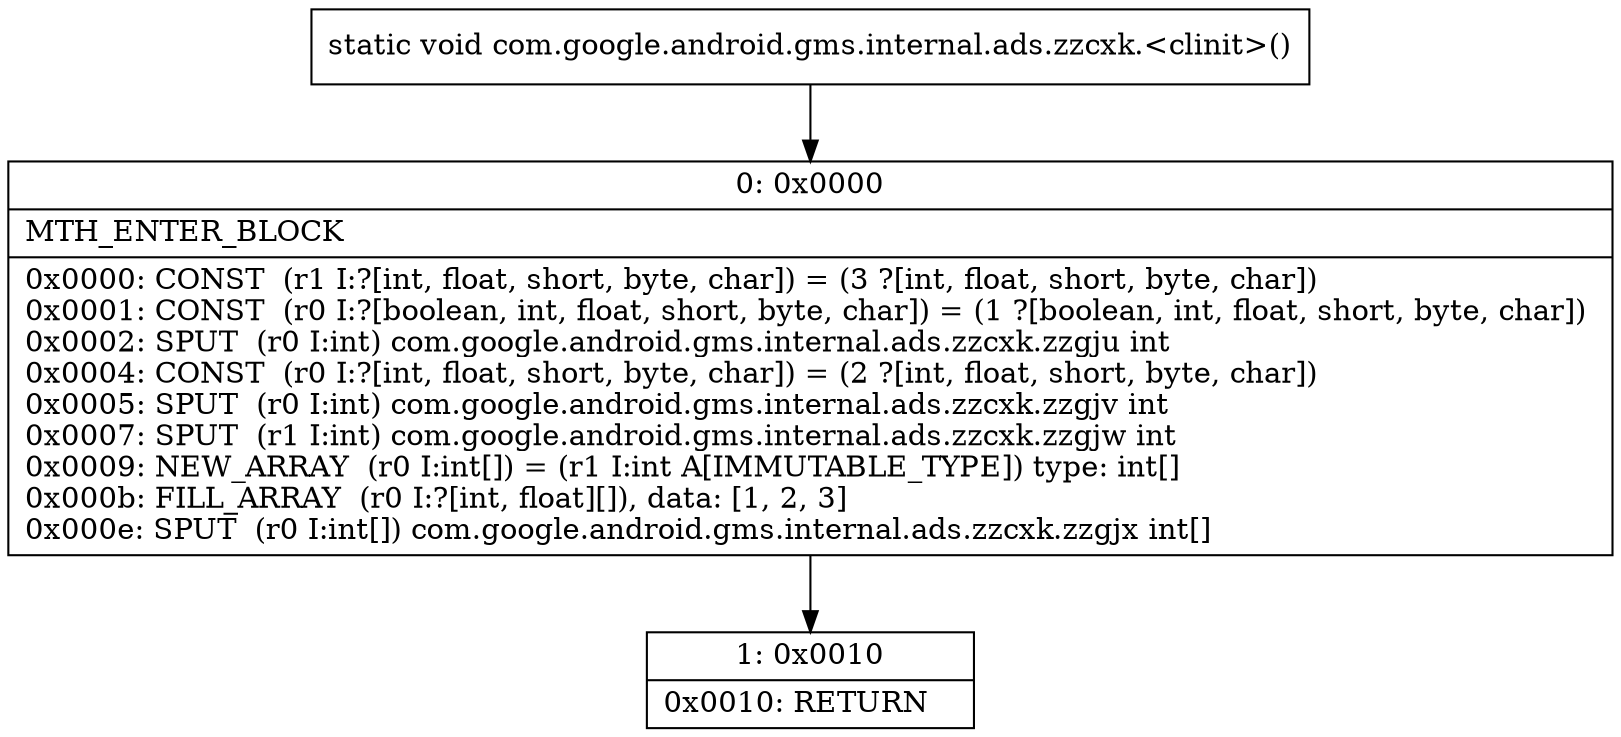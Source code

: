 digraph "CFG forcom.google.android.gms.internal.ads.zzcxk.\<clinit\>()V" {
Node_0 [shape=record,label="{0\:\ 0x0000|MTH_ENTER_BLOCK\l|0x0000: CONST  (r1 I:?[int, float, short, byte, char]) = (3 ?[int, float, short, byte, char]) \l0x0001: CONST  (r0 I:?[boolean, int, float, short, byte, char]) = (1 ?[boolean, int, float, short, byte, char]) \l0x0002: SPUT  (r0 I:int) com.google.android.gms.internal.ads.zzcxk.zzgju int \l0x0004: CONST  (r0 I:?[int, float, short, byte, char]) = (2 ?[int, float, short, byte, char]) \l0x0005: SPUT  (r0 I:int) com.google.android.gms.internal.ads.zzcxk.zzgjv int \l0x0007: SPUT  (r1 I:int) com.google.android.gms.internal.ads.zzcxk.zzgjw int \l0x0009: NEW_ARRAY  (r0 I:int[]) = (r1 I:int A[IMMUTABLE_TYPE]) type: int[] \l0x000b: FILL_ARRAY  (r0 I:?[int, float][]), data: [1, 2, 3] \l0x000e: SPUT  (r0 I:int[]) com.google.android.gms.internal.ads.zzcxk.zzgjx int[] \l}"];
Node_1 [shape=record,label="{1\:\ 0x0010|0x0010: RETURN   \l}"];
MethodNode[shape=record,label="{static void com.google.android.gms.internal.ads.zzcxk.\<clinit\>() }"];
MethodNode -> Node_0;
Node_0 -> Node_1;
}

